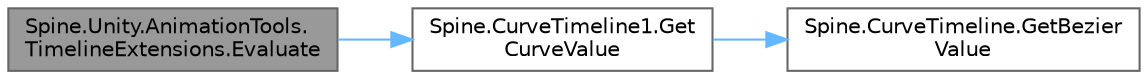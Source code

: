 digraph "Spine.Unity.AnimationTools.TimelineExtensions.Evaluate"
{
 // LATEX_PDF_SIZE
  bgcolor="transparent";
  edge [fontname=Helvetica,fontsize=10,labelfontname=Helvetica,labelfontsize=10];
  node [fontname=Helvetica,fontsize=10,shape=box,height=0.2,width=0.4];
  rankdir="LR";
  Node1 [id="Node000001",label="Spine.Unity.AnimationTools.\lTimelineExtensions.Evaluate",height=0.2,width=0.4,color="gray40", fillcolor="grey60", style="filled", fontcolor="black",tooltip="Evaluates the resulting value of a pair of split translate timelines at a given time...."];
  Node1 -> Node2 [id="edge3_Node000001_Node000002",color="steelblue1",style="solid",tooltip=" "];
  Node2 [id="Node000002",label="Spine.CurveTimeline1.Get\lCurveValue",height=0.2,width=0.4,color="grey40", fillcolor="white", style="filled",URL="$class_spine_1_1_curve_timeline1.html#a4c6265e50e7b3e9f359549ad55d94bf4",tooltip="Returns the interpolated value for the specified time."];
  Node2 -> Node3 [id="edge4_Node000002_Node000003",color="steelblue1",style="solid",tooltip=" "];
  Node3 [id="Node000003",label="Spine.CurveTimeline.GetBezier\lValue",height=0.2,width=0.4,color="grey40", fillcolor="white", style="filled",URL="$class_spine_1_1_curve_timeline.html#af5d5dc239e695c4ad4bb33396cb03d38",tooltip="Returns the Bezier interpolated value for the specified time."];
}
